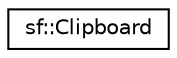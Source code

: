 digraph "Graphical Class Hierarchy"
{
 // LATEX_PDF_SIZE
  edge [fontname="Helvetica",fontsize="10",labelfontname="Helvetica",labelfontsize="10"];
  node [fontname="Helvetica",fontsize="10",shape=record];
  rankdir="LR";
  Node0 [label="sf::Clipboard",height=0.2,width=0.4,color="black", fillcolor="white", style="filled",URL="$classsf_1_1Clipboard.html",tooltip="Give access to the system clipboard."];
}
